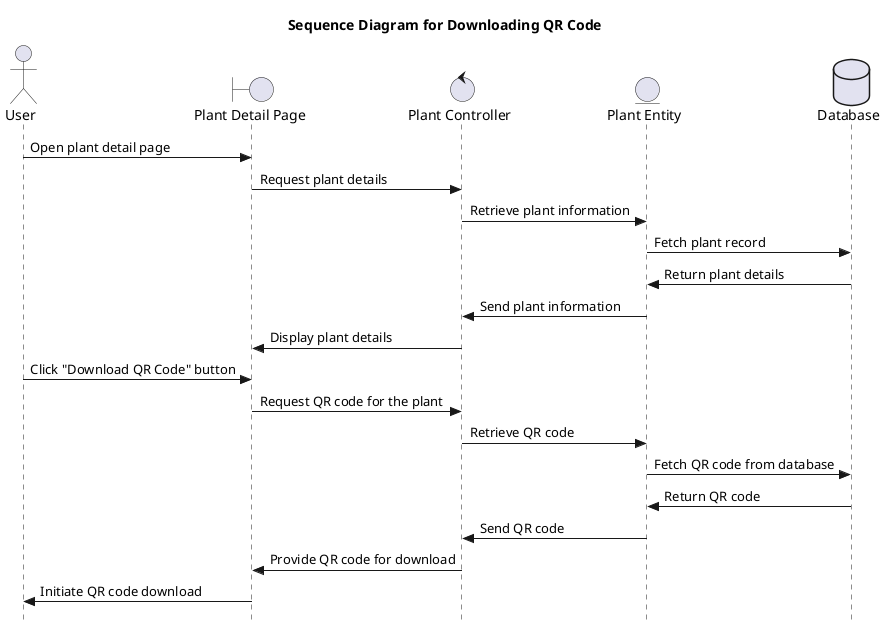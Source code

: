 @startuml Sequence Diagram for Downloading QR Code (Boundary, Controller, Entity)
title Sequence Diagram for Downloading QR Code

actor User
boundary "Plant Detail Page" as PlantDetail
control "Plant Controller" as Controller
entity "Plant Entity" as Plant
database "Database" as DB

skinparam style strictuml

User -> PlantDetail : Open plant detail page
PlantDetail -> Controller : Request plant details
Controller -> Plant : Retrieve plant information
Plant -> DB : Fetch plant record
DB -> Plant : Return plant details
Plant -> Controller : Send plant information
Controller -> PlantDetail : Display plant details
User -> PlantDetail : Click "Download QR Code" button
PlantDetail -> Controller : Request QR code for the plant
Controller -> Plant : Retrieve QR code
Plant -> DB : Fetch QR code from database
DB -> Plant : Return QR code
Plant -> Controller : Send QR code
Controller -> PlantDetail : Provide QR code for download
PlantDetail -> User : Initiate QR code download

@enduml
